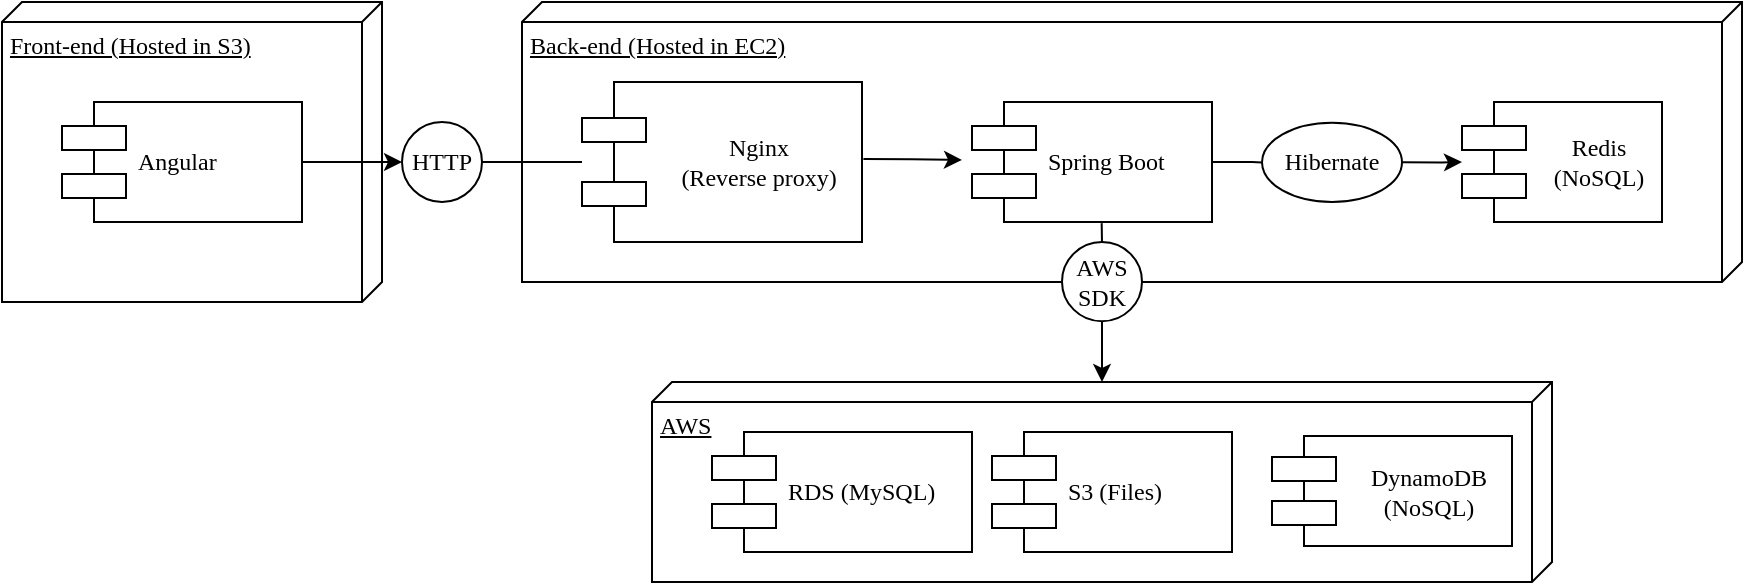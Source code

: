 <mxfile version="16.6.7" type="github">
  <diagram name="Page-1" id="5f0bae14-7c28-e335-631c-24af17079c00">
    <mxGraphModel dx="1145" dy="575" grid="1" gridSize="10" guides="1" tooltips="1" connect="1" arrows="1" fold="1" page="1" pageScale="1" pageWidth="1100" pageHeight="850" background="none" math="0" shadow="0">
      <root>
        <mxCell id="0" />
        <mxCell id="1" parent="0" />
        <mxCell id="39150e848f15840c-3" value="Back-end (Hosted in EC2)" style="verticalAlign=top;align=left;spacingTop=8;spacingLeft=2;spacingRight=12;shape=cube;size=10;direction=south;fontStyle=4;html=1;rounded=0;shadow=0;comic=0;labelBackgroundColor=none;strokeWidth=1;fontFamily=Verdana;fontSize=12" parent="1" vertex="1">
          <mxGeometry x="300" y="80" width="610" height="140" as="geometry" />
        </mxCell>
        <mxCell id="39150e848f15840c-1" value="Front-end (Hosted in S3)" style="verticalAlign=top;align=left;spacingTop=8;spacingLeft=2;spacingRight=12;shape=cube;size=10;direction=south;fontStyle=4;html=1;rounded=0;shadow=0;comic=0;labelBackgroundColor=none;strokeWidth=1;fontFamily=Verdana;fontSize=12" parent="1" vertex="1">
          <mxGeometry x="40" y="80" width="190" height="150" as="geometry" />
        </mxCell>
        <mxCell id="BBh0toNvlw1_HTApZLQE-22" style="edgeStyle=orthogonalEdgeStyle;rounded=0;orthogonalLoop=1;jettySize=auto;html=1;exitX=1;exitY=0.5;exitDx=0;exitDy=0;entryX=0;entryY=0.5;entryDx=0;entryDy=0;" edge="1" parent="1" source="39150e848f15840c-5" target="BBh0toNvlw1_HTApZLQE-18">
          <mxGeometry relative="1" as="geometry">
            <mxPoint x="320" y="170" as="targetPoint" />
            <Array as="points" />
          </mxGeometry>
        </mxCell>
        <mxCell id="39150e848f15840c-5" value="Angular" style="shape=component;align=left;spacingLeft=36;rounded=0;shadow=0;comic=0;labelBackgroundColor=none;strokeWidth=1;fontFamily=Verdana;fontSize=12;html=1;" parent="1" vertex="1">
          <mxGeometry x="70" y="130" width="120" height="60" as="geometry" />
        </mxCell>
        <mxCell id="BBh0toNvlw1_HTApZLQE-40" style="edgeStyle=orthogonalEdgeStyle;rounded=0;orthogonalLoop=1;jettySize=auto;html=1;exitX=1;exitY=0.5;exitDx=0;exitDy=0;startArrow=none;" edge="1" parent="1" source="BBh0toNvlw1_HTApZLQE-50" target="BBh0toNvlw1_HTApZLQE-38">
          <mxGeometry relative="1" as="geometry">
            <mxPoint x="620" y="160" as="sourcePoint" />
          </mxGeometry>
        </mxCell>
        <mxCell id="BBh0toNvlw1_HTApZLQE-31" style="edgeStyle=orthogonalEdgeStyle;rounded=0;orthogonalLoop=1;jettySize=auto;html=1;exitX=0.5;exitY=1;exitDx=0;exitDy=0;entryX=-0.002;entryY=0.636;entryDx=0;entryDy=0;entryPerimeter=0;" edge="1" parent="1" source="BBh0toNvlw1_HTApZLQE-32">
          <mxGeometry relative="1" as="geometry">
            <mxPoint x="590.12" y="269.96" as="targetPoint" />
            <Array as="points">
              <mxPoint x="590" y="270.37" />
            </Array>
          </mxGeometry>
        </mxCell>
        <mxCell id="BBh0toNvlw1_HTApZLQE-18" value="HTTP" style="ellipse;whiteSpace=wrap;html=1;rounded=0;shadow=0;comic=0;labelBackgroundColor=none;strokeWidth=1;fontFamily=Verdana;fontSize=12;align=center;" vertex="1" parent="1">
          <mxGeometry x="240" y="140" width="40" height="40" as="geometry" />
        </mxCell>
        <mxCell id="BBh0toNvlw1_HTApZLQE-19" style="edgeStyle=elbowEdgeStyle;rounded=0;html=1;labelBackgroundColor=none;startArrow=none;startFill=0;startSize=8;endArrow=none;endFill=0;endSize=16;fontFamily=Verdana;fontSize=12;exitX=1;exitY=0.5;exitDx=0;exitDy=0;" edge="1" parent="1" source="BBh0toNvlw1_HTApZLQE-18">
          <mxGeometry relative="1" as="geometry">
            <mxPoint x="330" y="160" as="targetPoint" />
            <mxPoint x="300" y="160" as="sourcePoint" />
          </mxGeometry>
        </mxCell>
        <mxCell id="BBh0toNvlw1_HTApZLQE-26" value="AWS" style="verticalAlign=top;align=left;spacingTop=8;spacingLeft=2;spacingRight=12;shape=cube;size=10;direction=south;fontStyle=4;html=1;rounded=0;shadow=0;comic=0;labelBackgroundColor=none;strokeWidth=1;fontFamily=Verdana;fontSize=12" vertex="1" parent="1">
          <mxGeometry x="365" y="270" width="450" height="100" as="geometry" />
        </mxCell>
        <mxCell id="BBh0toNvlw1_HTApZLQE-28" value="DynamoDB &lt;br&gt;(NoSQL)" style="shape=component;align=center;spacingLeft=36;rounded=0;shadow=0;comic=0;labelBackgroundColor=none;strokeWidth=1;fontFamily=Verdana;fontSize=12;html=1;" vertex="1" parent="1">
          <mxGeometry x="675" y="297" width="120" height="55" as="geometry" />
        </mxCell>
        <mxCell id="BBh0toNvlw1_HTApZLQE-29" value="S3 (Files)" style="shape=component;align=left;spacingLeft=36;rounded=0;shadow=0;comic=0;labelBackgroundColor=none;strokeWidth=1;fontFamily=Verdana;fontSize=12;html=1;" vertex="1" parent="1">
          <mxGeometry x="535" y="295" width="120" height="60" as="geometry" />
        </mxCell>
        <mxCell id="BBh0toNvlw1_HTApZLQE-30" value="RDS (MySQL)" style="shape=component;align=left;spacingLeft=36;rounded=0;shadow=0;comic=0;labelBackgroundColor=none;strokeWidth=1;fontFamily=Verdana;fontSize=12;html=1;" vertex="1" parent="1">
          <mxGeometry x="395" y="295" width="130" height="60" as="geometry" />
        </mxCell>
        <mxCell id="BBh0toNvlw1_HTApZLQE-32" value="AWS SDK" style="ellipse;whiteSpace=wrap;html=1;rounded=0;shadow=0;comic=0;labelBackgroundColor=none;strokeWidth=1;fontFamily=Verdana;fontSize=12;align=center;" vertex="1" parent="1">
          <mxGeometry x="570" y="200" width="40" height="39.63" as="geometry" />
        </mxCell>
        <mxCell id="BBh0toNvlw1_HTApZLQE-34" style="edgeStyle=elbowEdgeStyle;rounded=0;html=1;labelBackgroundColor=none;startArrow=none;startFill=0;startSize=8;endArrow=none;endFill=0;endSize=16;fontFamily=Verdana;fontSize=12;exitX=0.582;exitY=1.02;exitDx=0;exitDy=0;exitPerimeter=0;" edge="1" parent="1">
          <mxGeometry relative="1" as="geometry">
            <mxPoint x="590" y="200.37" as="targetPoint" />
            <mxPoint x="589.84" y="190.57" as="sourcePoint" />
            <Array as="points" />
          </mxGeometry>
        </mxCell>
        <mxCell id="BBh0toNvlw1_HTApZLQE-38" value="&lt;div&gt;&lt;span&gt;Redis&lt;/span&gt;&lt;/div&gt;&lt;div&gt;&lt;span&gt;(NoSQL)&lt;/span&gt;&lt;/div&gt;" style="shape=component;align=center;spacingLeft=36;rounded=0;shadow=0;comic=0;labelBackgroundColor=none;strokeWidth=1;fontFamily=Verdana;fontSize=12;html=1;" vertex="1" parent="1">
          <mxGeometry x="770" y="130" width="100" height="60" as="geometry" />
        </mxCell>
        <mxCell id="BBh0toNvlw1_HTApZLQE-44" value="Spring Boot" style="shape=component;align=left;spacingLeft=36;rounded=0;shadow=0;comic=0;labelBackgroundColor=none;strokeWidth=1;fontFamily=Verdana;fontSize=12;html=1;" vertex="1" parent="1">
          <mxGeometry x="525" y="130" width="120" height="60" as="geometry" />
        </mxCell>
        <mxCell id="BBh0toNvlw1_HTApZLQE-47" style="edgeStyle=orthogonalEdgeStyle;rounded=0;orthogonalLoop=1;jettySize=auto;html=1;exitX=1.005;exitY=0.482;exitDx=0;exitDy=0;exitPerimeter=0;" edge="1" parent="1" source="BBh0toNvlw1_HTApZLQE-45">
          <mxGeometry relative="1" as="geometry">
            <mxPoint x="510" y="170" as="sourcePoint" />
            <mxPoint x="520" y="159" as="targetPoint" />
            <Array as="points" />
          </mxGeometry>
        </mxCell>
        <mxCell id="BBh0toNvlw1_HTApZLQE-45" value="&lt;div&gt;&lt;span&gt;Nginx&lt;/span&gt;&lt;/div&gt;&lt;div&gt;&lt;span&gt;(Reverse proxy)&lt;/span&gt;&lt;/div&gt;" style="shape=component;align=center;spacingLeft=36;rounded=0;shadow=0;comic=0;labelBackgroundColor=none;strokeWidth=1;fontFamily=Verdana;fontSize=12;html=1;" vertex="1" parent="1">
          <mxGeometry x="330" y="120" width="140" height="80" as="geometry" />
        </mxCell>
        <mxCell id="BBh0toNvlw1_HTApZLQE-50" value="Hibernate" style="ellipse;whiteSpace=wrap;html=1;rounded=0;shadow=0;comic=0;labelBackgroundColor=none;strokeWidth=1;fontFamily=Verdana;fontSize=12;align=center;" vertex="1" parent="1">
          <mxGeometry x="670" y="140.37" width="70" height="39.63" as="geometry" />
        </mxCell>
        <mxCell id="BBh0toNvlw1_HTApZLQE-52" value="" style="edgeStyle=orthogonalEdgeStyle;rounded=0;orthogonalLoop=1;jettySize=auto;html=1;endArrow=none;exitX=1;exitY=0.5;exitDx=0;exitDy=0;" edge="1" parent="1" source="BBh0toNvlw1_HTApZLQE-44" target="BBh0toNvlw1_HTApZLQE-50">
          <mxGeometry relative="1" as="geometry">
            <mxPoint x="650" y="160" as="sourcePoint" />
            <mxPoint x="770" y="160" as="targetPoint" />
          </mxGeometry>
        </mxCell>
      </root>
    </mxGraphModel>
  </diagram>
</mxfile>
